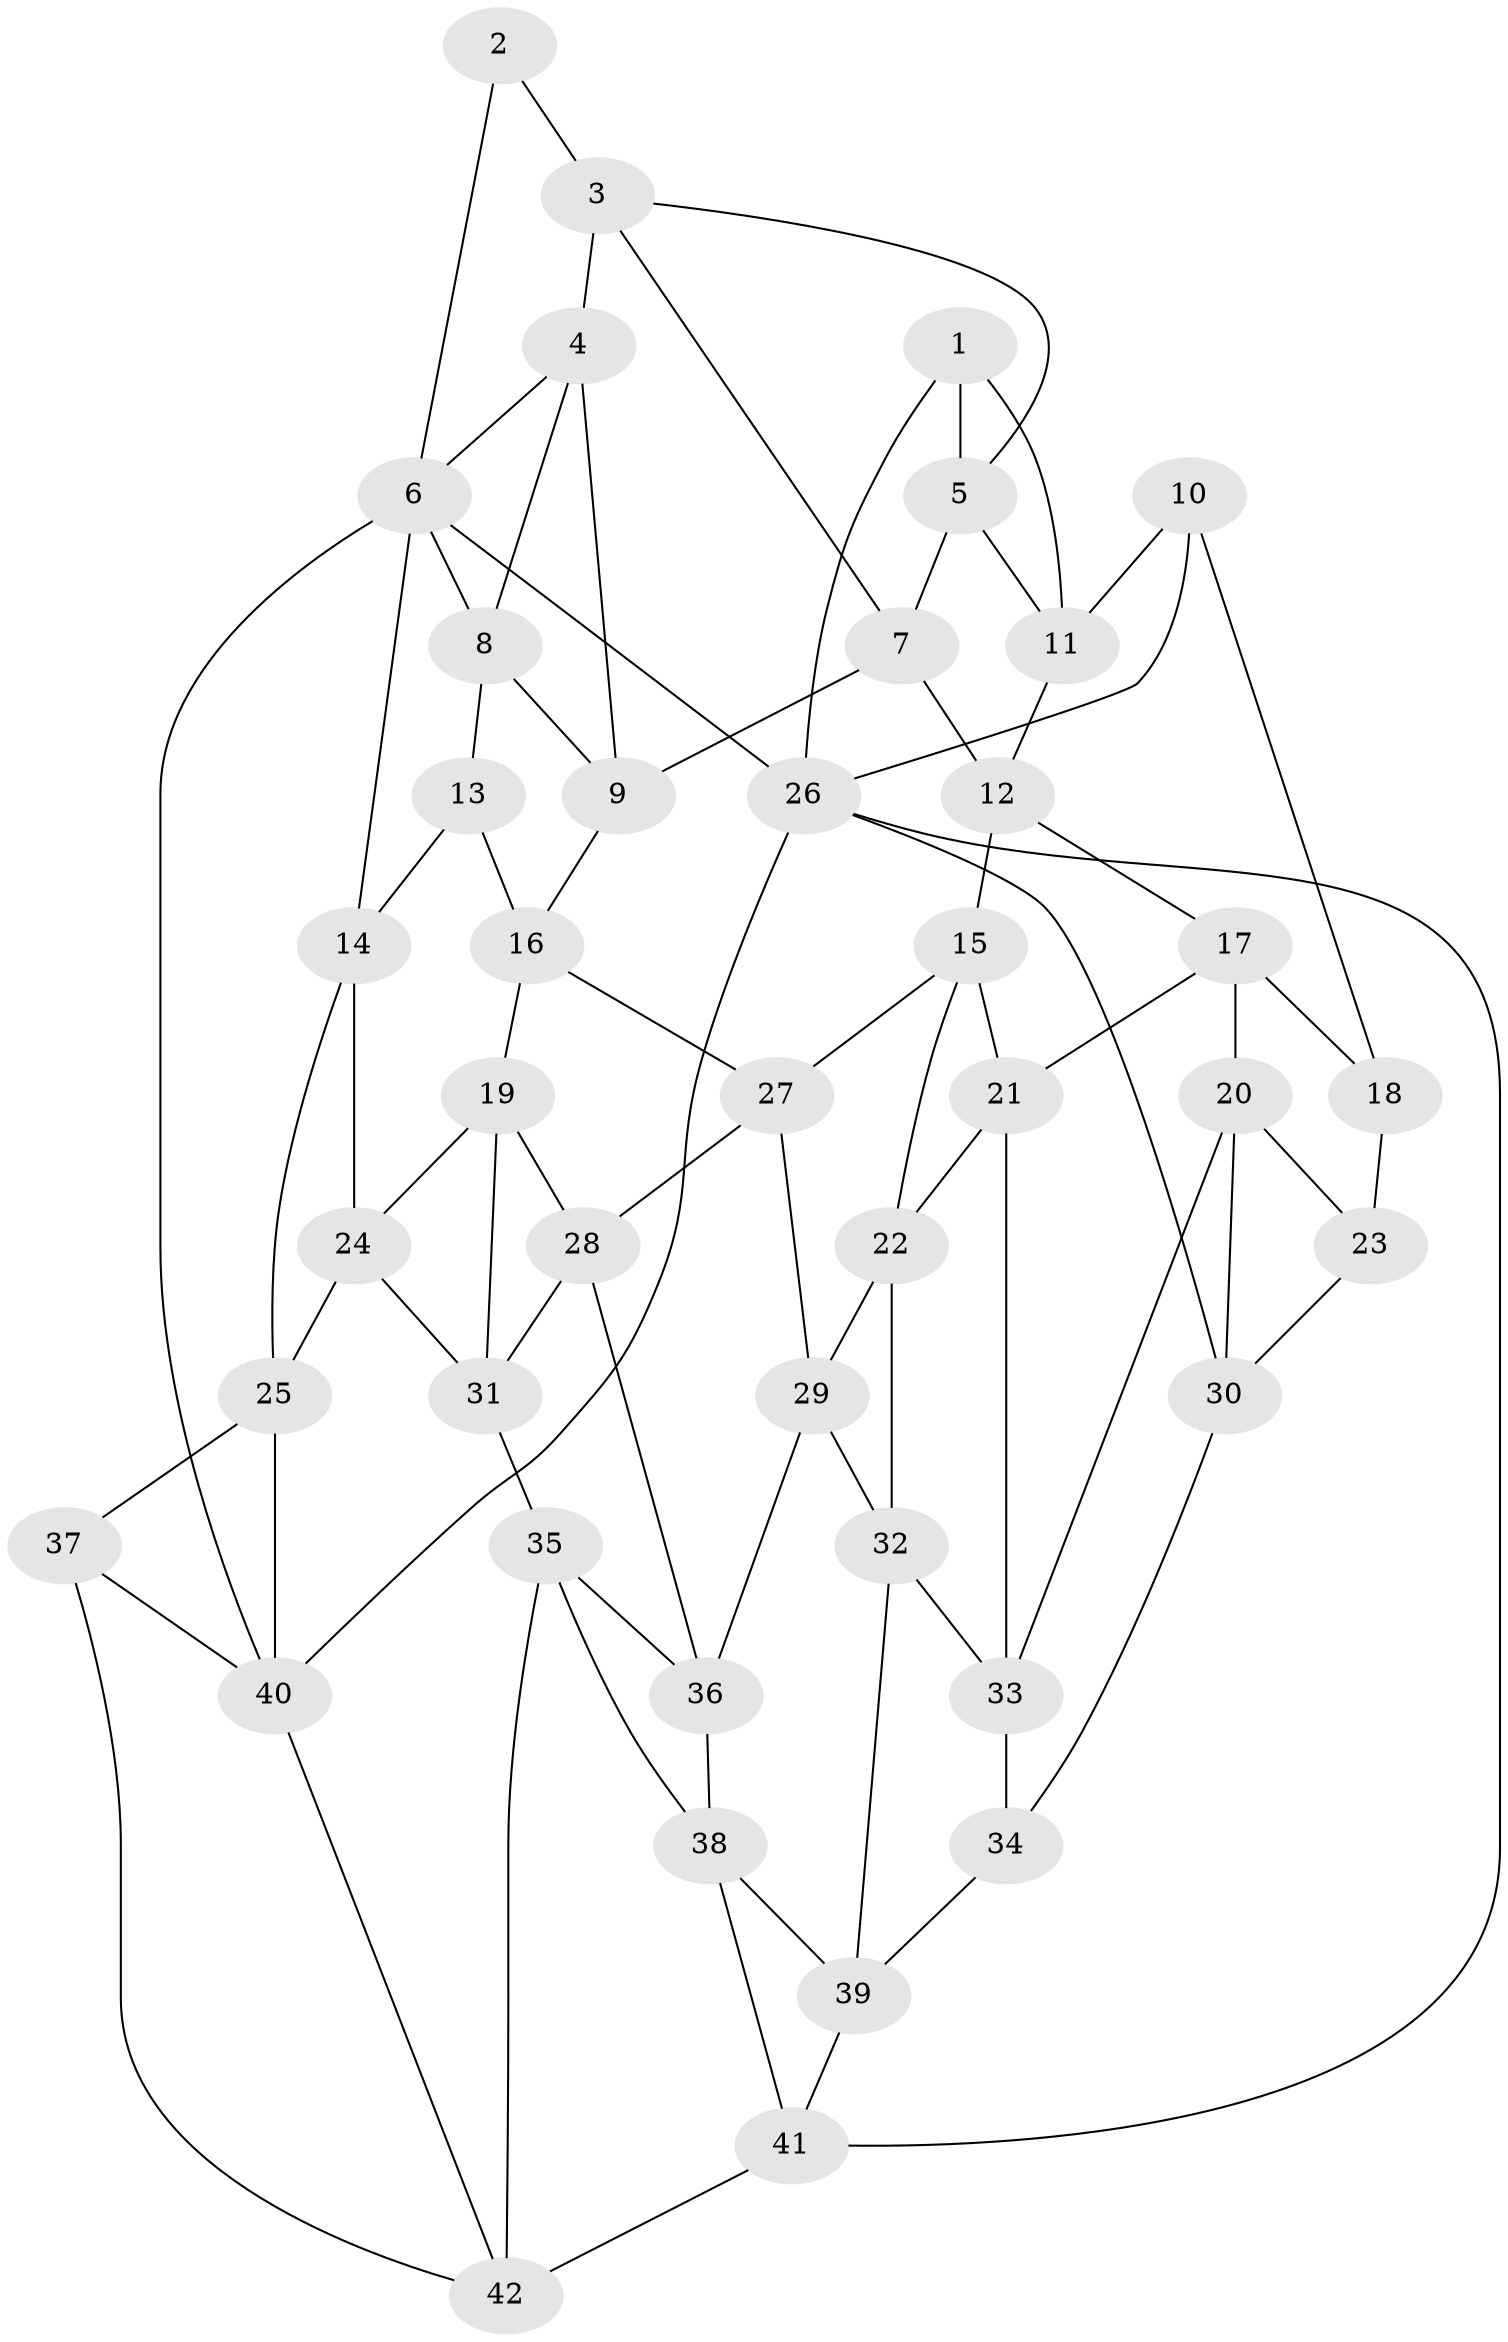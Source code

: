 // original degree distribution, {3: 0.02531645569620253, 4: 0.24050632911392406, 6: 0.20253164556962025, 5: 0.5316455696202531}
// Generated by graph-tools (version 1.1) at 2025/27/03/09/25 03:27:10]
// undirected, 42 vertices, 82 edges
graph export_dot {
graph [start="1"]
  node [color=gray90,style=filled];
  1;
  2;
  3;
  4;
  5;
  6;
  7;
  8;
  9;
  10;
  11;
  12;
  13;
  14;
  15;
  16;
  17;
  18;
  19;
  20;
  21;
  22;
  23;
  24;
  25;
  26;
  27;
  28;
  29;
  30;
  31;
  32;
  33;
  34;
  35;
  36;
  37;
  38;
  39;
  40;
  41;
  42;
  1 -- 5 [weight=1.0];
  1 -- 11 [weight=1.0];
  1 -- 26 [weight=1.0];
  2 -- 3 [weight=1.0];
  2 -- 6 [weight=1.0];
  3 -- 4 [weight=1.0];
  3 -- 5 [weight=1.0];
  3 -- 7 [weight=1.0];
  4 -- 6 [weight=1.0];
  4 -- 8 [weight=1.0];
  4 -- 9 [weight=1.0];
  5 -- 7 [weight=1.0];
  5 -- 11 [weight=1.0];
  6 -- 8 [weight=1.0];
  6 -- 14 [weight=1.0];
  6 -- 26 [weight=1.0];
  6 -- 40 [weight=1.0];
  7 -- 9 [weight=1.0];
  7 -- 12 [weight=1.0];
  8 -- 9 [weight=1.0];
  8 -- 13 [weight=1.0];
  9 -- 16 [weight=1.0];
  10 -- 11 [weight=1.0];
  10 -- 18 [weight=1.0];
  10 -- 26 [weight=1.0];
  11 -- 12 [weight=1.0];
  12 -- 15 [weight=1.0];
  12 -- 17 [weight=1.0];
  13 -- 14 [weight=1.0];
  13 -- 16 [weight=1.0];
  14 -- 24 [weight=1.0];
  14 -- 25 [weight=1.0];
  15 -- 21 [weight=1.0];
  15 -- 22 [weight=1.0];
  15 -- 27 [weight=1.0];
  16 -- 19 [weight=1.0];
  16 -- 27 [weight=1.0];
  17 -- 18 [weight=1.0];
  17 -- 20 [weight=1.0];
  17 -- 21 [weight=1.0];
  18 -- 23 [weight=2.0];
  19 -- 24 [weight=1.0];
  19 -- 28 [weight=1.0];
  19 -- 31 [weight=1.0];
  20 -- 23 [weight=1.0];
  20 -- 30 [weight=1.0];
  20 -- 33 [weight=1.0];
  21 -- 22 [weight=1.0];
  21 -- 33 [weight=1.0];
  22 -- 29 [weight=1.0];
  22 -- 32 [weight=1.0];
  23 -- 30 [weight=1.0];
  24 -- 25 [weight=1.0];
  24 -- 31 [weight=1.0];
  25 -- 37 [weight=1.0];
  25 -- 40 [weight=1.0];
  26 -- 30 [weight=1.0];
  26 -- 40 [weight=1.0];
  26 -- 41 [weight=1.0];
  27 -- 28 [weight=1.0];
  27 -- 29 [weight=1.0];
  28 -- 31 [weight=1.0];
  28 -- 36 [weight=1.0];
  29 -- 32 [weight=1.0];
  29 -- 36 [weight=1.0];
  30 -- 34 [weight=1.0];
  31 -- 35 [weight=1.0];
  32 -- 33 [weight=1.0];
  32 -- 39 [weight=1.0];
  33 -- 34 [weight=1.0];
  34 -- 39 [weight=1.0];
  35 -- 36 [weight=1.0];
  35 -- 38 [weight=1.0];
  35 -- 42 [weight=1.0];
  36 -- 38 [weight=1.0];
  37 -- 40 [weight=1.0];
  37 -- 42 [weight=1.0];
  38 -- 39 [weight=1.0];
  38 -- 41 [weight=1.0];
  39 -- 41 [weight=1.0];
  40 -- 42 [weight=1.0];
  41 -- 42 [weight=1.0];
}
